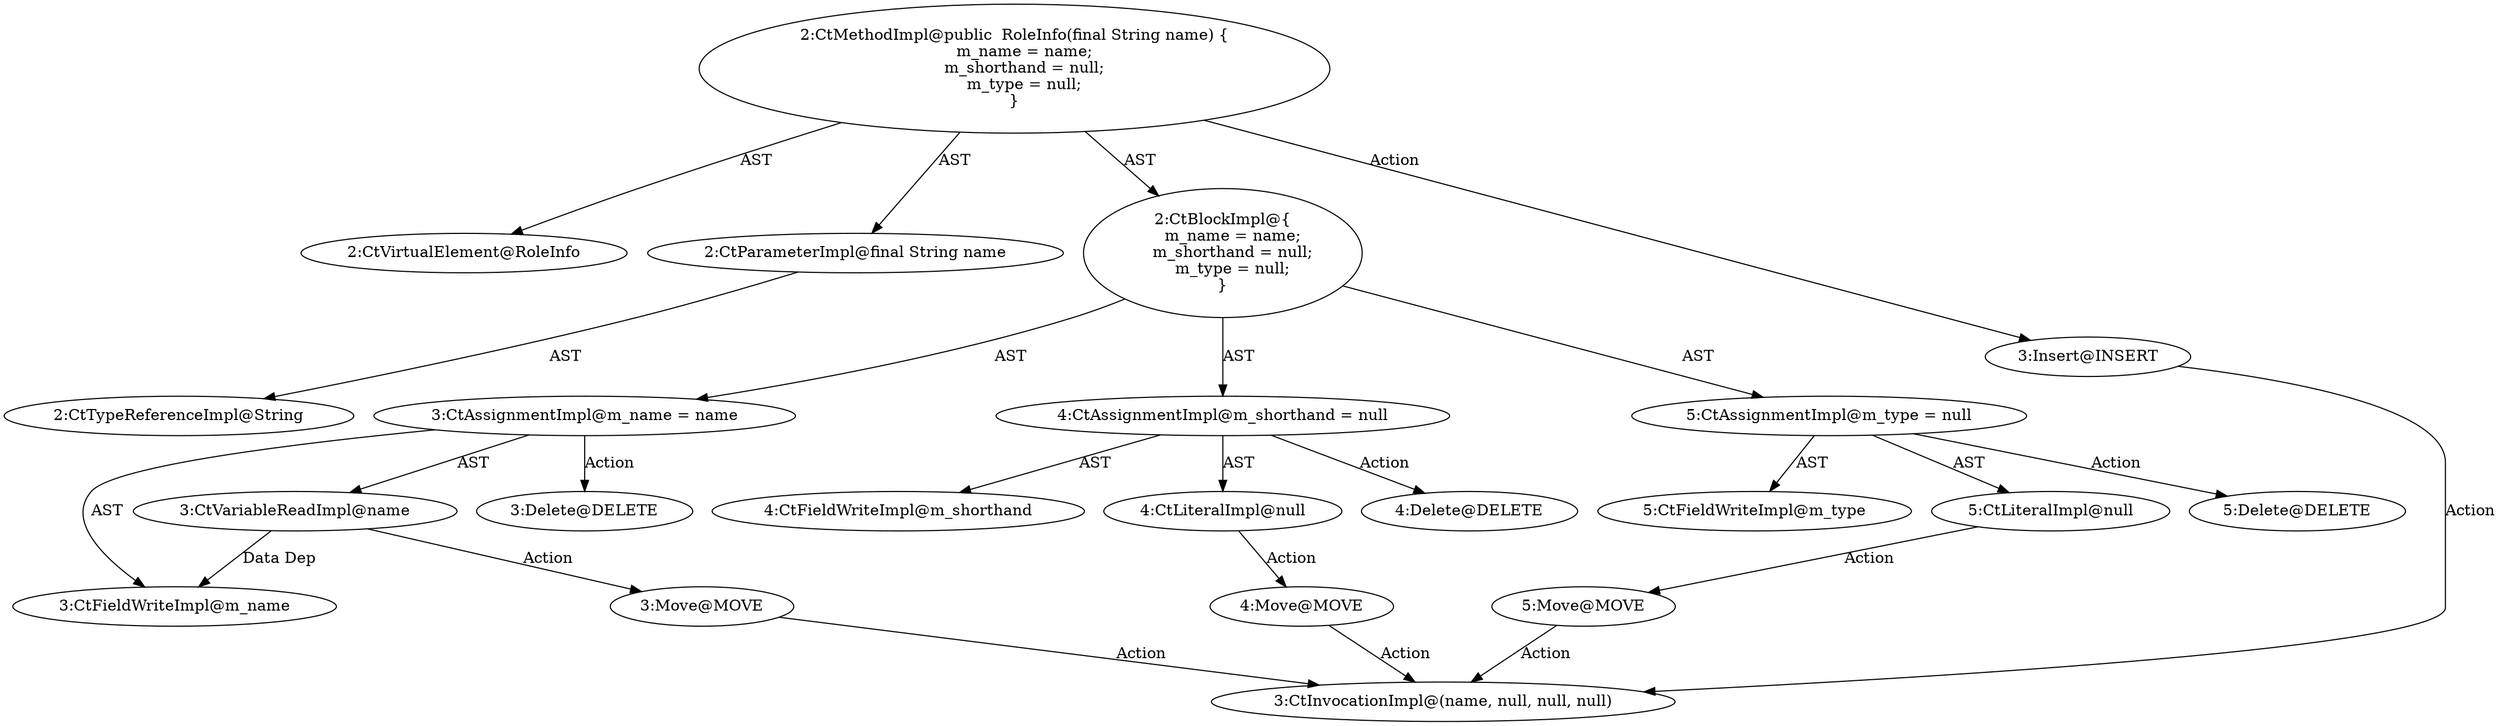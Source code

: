 digraph "RoleInfo#?,String" {
0 [label="2:CtVirtualElement@RoleInfo" shape=ellipse]
1 [label="2:CtParameterImpl@final String name" shape=ellipse]
2 [label="2:CtTypeReferenceImpl@String" shape=ellipse]
3 [label="3:CtFieldWriteImpl@m_name" shape=ellipse]
4 [label="3:CtVariableReadImpl@name" shape=ellipse]
5 [label="3:CtAssignmentImpl@m_name = name" shape=ellipse]
6 [label="4:CtFieldWriteImpl@m_shorthand" shape=ellipse]
7 [label="4:CtLiteralImpl@null" shape=ellipse]
8 [label="4:CtAssignmentImpl@m_shorthand = null" shape=ellipse]
9 [label="5:CtFieldWriteImpl@m_type" shape=ellipse]
10 [label="5:CtLiteralImpl@null" shape=ellipse]
11 [label="5:CtAssignmentImpl@m_type = null" shape=ellipse]
12 [label="2:CtBlockImpl@\{
    m_name = name;
    m_shorthand = null;
    m_type = null;
\}" shape=ellipse]
13 [label="2:CtMethodImpl@public  RoleInfo(final String name) \{
    m_name = name;
    m_shorthand = null;
    m_type = null;
\}" shape=ellipse]
14 [label="3:Delete@DELETE" shape=ellipse]
15 [label="4:Delete@DELETE" shape=ellipse]
16 [label="5:Delete@DELETE" shape=ellipse]
17 [label="3:Insert@INSERT" shape=ellipse]
18 [label="3:CtInvocationImpl@(name, null, null, null)" shape=ellipse]
19 [label="3:Move@MOVE" shape=ellipse]
20 [label="4:Move@MOVE" shape=ellipse]
21 [label="5:Move@MOVE" shape=ellipse]
1 -> 2 [label="AST"];
4 -> 3 [label="Data Dep"];
4 -> 19 [label="Action"];
5 -> 3 [label="AST"];
5 -> 4 [label="AST"];
5 -> 14 [label="Action"];
7 -> 20 [label="Action"];
8 -> 6 [label="AST"];
8 -> 7 [label="AST"];
8 -> 15 [label="Action"];
10 -> 21 [label="Action"];
11 -> 9 [label="AST"];
11 -> 10 [label="AST"];
11 -> 16 [label="Action"];
12 -> 5 [label="AST"];
12 -> 8 [label="AST"];
12 -> 11 [label="AST"];
13 -> 0 [label="AST"];
13 -> 1 [label="AST"];
13 -> 12 [label="AST"];
13 -> 17 [label="Action"];
17 -> 18 [label="Action"];
19 -> 18 [label="Action"];
20 -> 18 [label="Action"];
21 -> 18 [label="Action"];
}